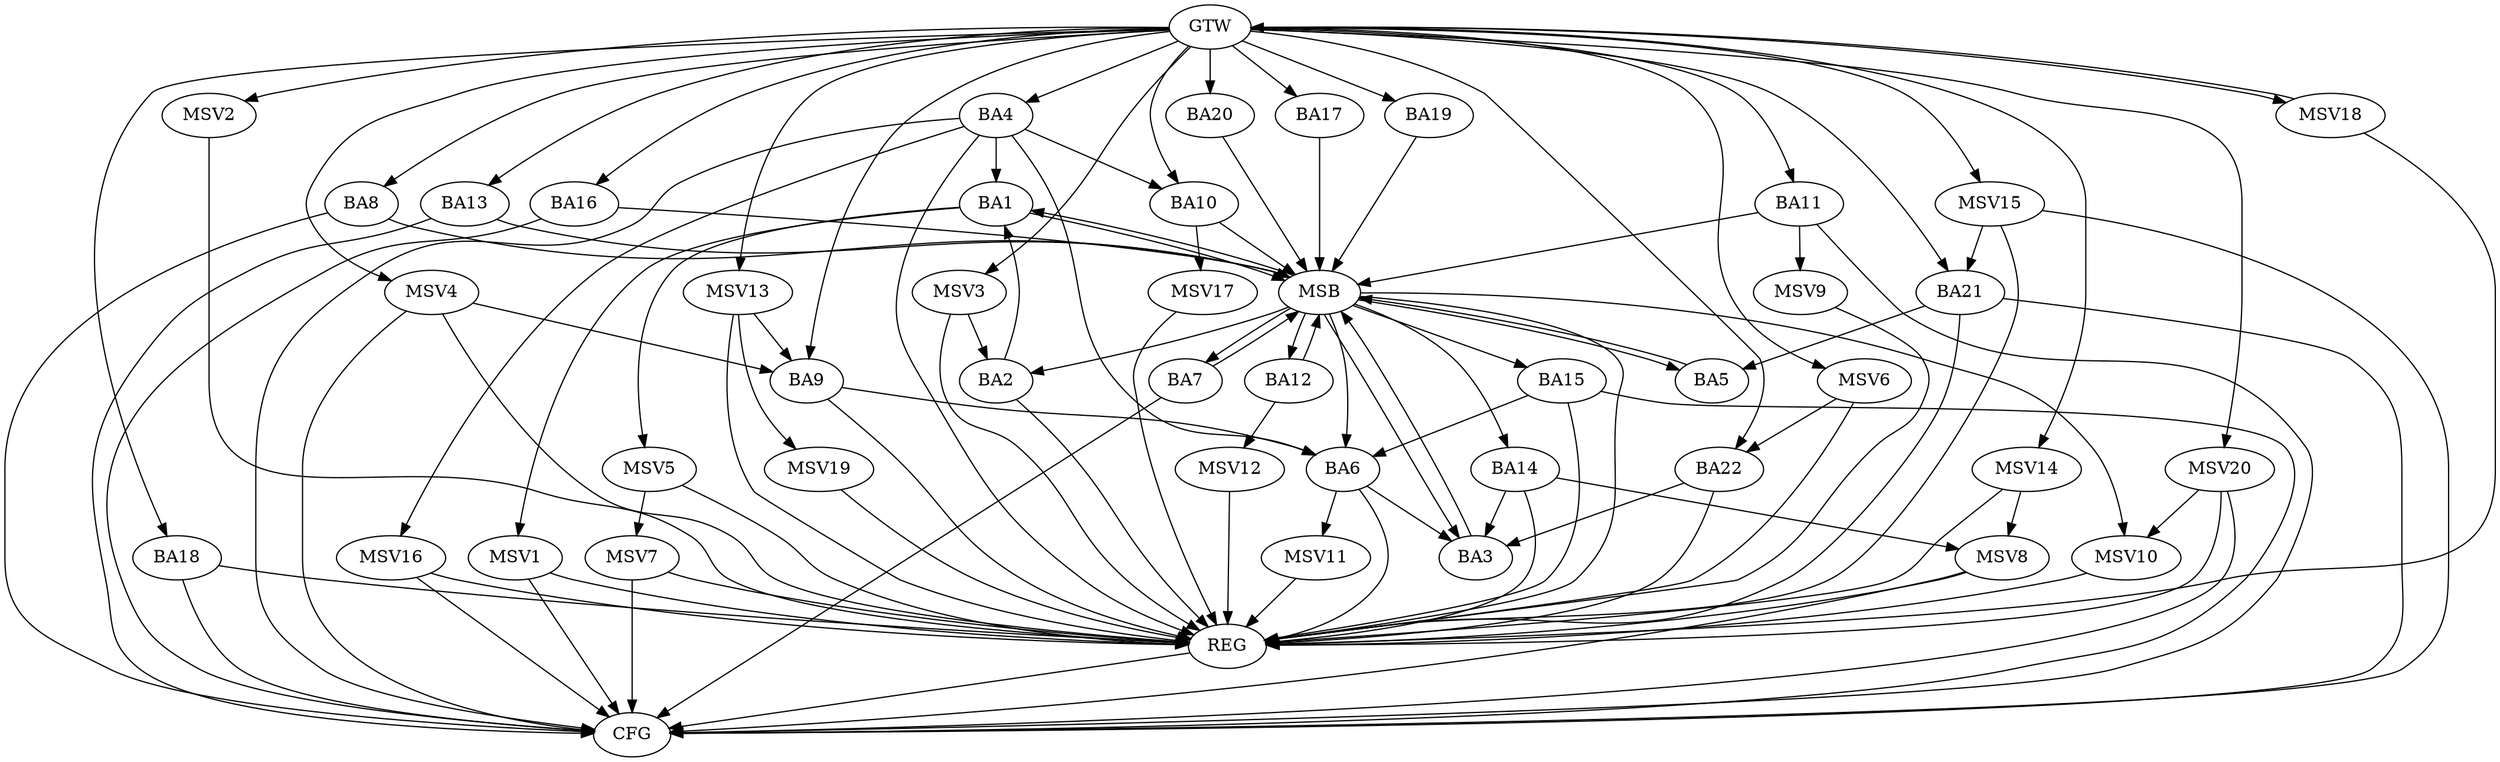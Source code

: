strict digraph G {
  BA1 [ label="BA1" ];
  BA2 [ label="BA2" ];
  BA3 [ label="BA3" ];
  BA4 [ label="BA4" ];
  BA5 [ label="BA5" ];
  BA6 [ label="BA6" ];
  BA7 [ label="BA7" ];
  BA8 [ label="BA8" ];
  BA9 [ label="BA9" ];
  BA10 [ label="BA10" ];
  BA11 [ label="BA11" ];
  BA12 [ label="BA12" ];
  BA13 [ label="BA13" ];
  BA14 [ label="BA14" ];
  BA15 [ label="BA15" ];
  BA16 [ label="BA16" ];
  BA17 [ label="BA17" ];
  BA18 [ label="BA18" ];
  BA19 [ label="BA19" ];
  BA20 [ label="BA20" ];
  BA21 [ label="BA21" ];
  BA22 [ label="BA22" ];
  GTW [ label="GTW" ];
  REG [ label="REG" ];
  MSB [ label="MSB" ];
  CFG [ label="CFG" ];
  MSV1 [ label="MSV1" ];
  MSV2 [ label="MSV2" ];
  MSV3 [ label="MSV3" ];
  MSV4 [ label="MSV4" ];
  MSV5 [ label="MSV5" ];
  MSV6 [ label="MSV6" ];
  MSV7 [ label="MSV7" ];
  MSV8 [ label="MSV8" ];
  MSV9 [ label="MSV9" ];
  MSV10 [ label="MSV10" ];
  MSV11 [ label="MSV11" ];
  MSV12 [ label="MSV12" ];
  MSV13 [ label="MSV13" ];
  MSV14 [ label="MSV14" ];
  MSV15 [ label="MSV15" ];
  MSV16 [ label="MSV16" ];
  MSV17 [ label="MSV17" ];
  MSV18 [ label="MSV18" ];
  MSV19 [ label="MSV19" ];
  MSV20 [ label="MSV20" ];
  BA2 -> BA1;
  BA4 -> BA1;
  BA6 -> BA3;
  BA9 -> BA6;
  BA14 -> BA3;
  BA15 -> BA6;
  BA21 -> BA5;
  BA22 -> BA3;
  GTW -> BA4;
  GTW -> BA8;
  GTW -> BA9;
  GTW -> BA10;
  GTW -> BA11;
  GTW -> BA13;
  GTW -> BA16;
  GTW -> BA17;
  GTW -> BA18;
  GTW -> BA19;
  GTW -> BA20;
  GTW -> BA21;
  GTW -> BA22;
  BA2 -> REG;
  BA4 -> REG;
  BA6 -> REG;
  BA9 -> REG;
  BA14 -> REG;
  BA15 -> REG;
  BA18 -> REG;
  BA21 -> REG;
  BA22 -> REG;
  BA1 -> MSB;
  MSB -> BA2;
  MSB -> REG;
  BA3 -> MSB;
  MSB -> BA1;
  BA5 -> MSB;
  MSB -> BA3;
  BA7 -> MSB;
  MSB -> BA5;
  BA8 -> MSB;
  MSB -> BA6;
  BA10 -> MSB;
  MSB -> BA7;
  BA11 -> MSB;
  BA12 -> MSB;
  BA13 -> MSB;
  BA16 -> MSB;
  BA17 -> MSB;
  MSB -> BA12;
  BA19 -> MSB;
  MSB -> BA15;
  BA20 -> MSB;
  MSB -> BA14;
  BA8 -> CFG;
  BA18 -> CFG;
  BA13 -> CFG;
  BA4 -> CFG;
  BA7 -> CFG;
  BA21 -> CFG;
  BA11 -> CFG;
  BA15 -> CFG;
  BA16 -> CFG;
  REG -> CFG;
  BA4 -> BA6;
  BA4 -> BA10;
  BA1 -> MSV1;
  MSV1 -> REG;
  MSV1 -> CFG;
  GTW -> MSV2;
  MSV2 -> REG;
  MSV3 -> BA2;
  GTW -> MSV3;
  MSV3 -> REG;
  MSV4 -> BA9;
  GTW -> MSV4;
  MSV4 -> REG;
  MSV4 -> CFG;
  BA1 -> MSV5;
  MSV5 -> REG;
  MSV6 -> BA22;
  GTW -> MSV6;
  MSV6 -> REG;
  MSV5 -> MSV7;
  MSV7 -> REG;
  MSV7 -> CFG;
  BA14 -> MSV8;
  MSV8 -> REG;
  MSV8 -> CFG;
  BA11 -> MSV9;
  MSV9 -> REG;
  MSB -> MSV10;
  MSV10 -> REG;
  BA6 -> MSV11;
  MSV11 -> REG;
  BA12 -> MSV12;
  MSV12 -> REG;
  MSV13 -> BA9;
  GTW -> MSV13;
  MSV13 -> REG;
  MSV14 -> MSV8;
  GTW -> MSV14;
  MSV14 -> REG;
  MSV15 -> BA21;
  GTW -> MSV15;
  MSV15 -> REG;
  MSV15 -> CFG;
  BA4 -> MSV16;
  MSV16 -> REG;
  MSV16 -> CFG;
  BA10 -> MSV17;
  MSV17 -> REG;
  MSV18 -> GTW;
  GTW -> MSV18;
  MSV18 -> REG;
  MSV13 -> MSV19;
  MSV19 -> REG;
  MSV20 -> MSV10;
  GTW -> MSV20;
  MSV20 -> REG;
  MSV20 -> CFG;
}
